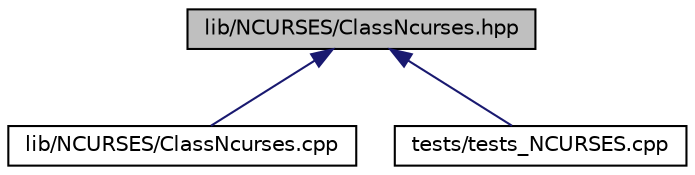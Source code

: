 digraph "lib/NCURSES/ClassNcurses.hpp"
{
  edge [fontname="Helvetica",fontsize="10",labelfontname="Helvetica",labelfontsize="10"];
  node [fontname="Helvetica",fontsize="10",shape=record];
  Node9 [label="lib/NCURSES/ClassNcurses.hpp",height=0.2,width=0.4,color="black", fillcolor="grey75", style="filled", fontcolor="black"];
  Node9 -> Node10 [dir="back",color="midnightblue",fontsize="10",style="solid",fontname="Helvetica"];
  Node10 [label="lib/NCURSES/ClassNcurses.cpp",height=0.2,width=0.4,color="black", fillcolor="white", style="filled",URL="$_class_ncurses_8cpp.html"];
  Node9 -> Node11 [dir="back",color="midnightblue",fontsize="10",style="solid",fontname="Helvetica"];
  Node11 [label="tests/tests_NCURSES.cpp",height=0.2,width=0.4,color="black", fillcolor="white", style="filled",URL="$tests___n_c_u_r_s_e_s_8cpp.html"];
}
